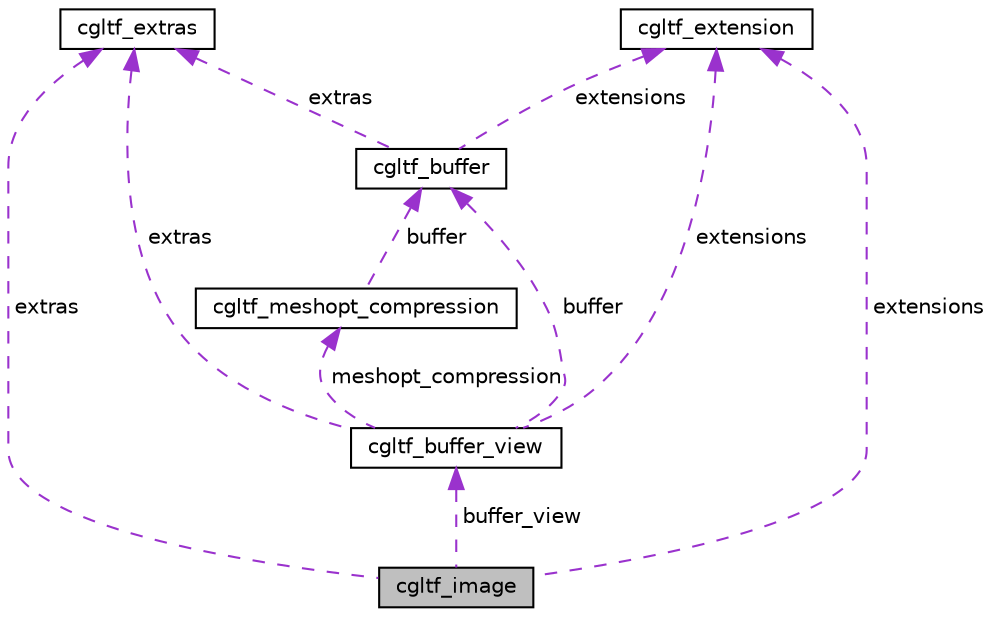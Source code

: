 digraph "cgltf_image"
{
 // LATEX_PDF_SIZE
  edge [fontname="Helvetica",fontsize="10",labelfontname="Helvetica",labelfontsize="10"];
  node [fontname="Helvetica",fontsize="10",shape=record];
  Node1 [label="cgltf_image",height=0.2,width=0.4,color="black", fillcolor="grey75", style="filled", fontcolor="black",tooltip=" "];
  Node2 -> Node1 [dir="back",color="darkorchid3",fontsize="10",style="dashed",label=" buffer_view" ,fontname="Helvetica"];
  Node2 [label="cgltf_buffer_view",height=0.2,width=0.4,color="black", fillcolor="white", style="filled",URL="$structcgltf__buffer__view.html",tooltip=" "];
  Node3 -> Node2 [dir="back",color="darkorchid3",fontsize="10",style="dashed",label=" buffer" ,fontname="Helvetica"];
  Node3 [label="cgltf_buffer",height=0.2,width=0.4,color="black", fillcolor="white", style="filled",URL="$structcgltf__buffer.html",tooltip=" "];
  Node4 -> Node3 [dir="back",color="darkorchid3",fontsize="10",style="dashed",label=" extras" ,fontname="Helvetica"];
  Node4 [label="cgltf_extras",height=0.2,width=0.4,color="black", fillcolor="white", style="filled",URL="$structcgltf__extras.html",tooltip=" "];
  Node5 -> Node3 [dir="back",color="darkorchid3",fontsize="10",style="dashed",label=" extensions" ,fontname="Helvetica"];
  Node5 [label="cgltf_extension",height=0.2,width=0.4,color="black", fillcolor="white", style="filled",URL="$structcgltf__extension.html",tooltip=" "];
  Node6 -> Node2 [dir="back",color="darkorchid3",fontsize="10",style="dashed",label=" meshopt_compression" ,fontname="Helvetica"];
  Node6 [label="cgltf_meshopt_compression",height=0.2,width=0.4,color="black", fillcolor="white", style="filled",URL="$structcgltf__meshopt__compression.html",tooltip=" "];
  Node3 -> Node6 [dir="back",color="darkorchid3",fontsize="10",style="dashed",label=" buffer" ,fontname="Helvetica"];
  Node4 -> Node2 [dir="back",color="darkorchid3",fontsize="10",style="dashed",label=" extras" ,fontname="Helvetica"];
  Node5 -> Node2 [dir="back",color="darkorchid3",fontsize="10",style="dashed",label=" extensions" ,fontname="Helvetica"];
  Node4 -> Node1 [dir="back",color="darkorchid3",fontsize="10",style="dashed",label=" extras" ,fontname="Helvetica"];
  Node5 -> Node1 [dir="back",color="darkorchid3",fontsize="10",style="dashed",label=" extensions" ,fontname="Helvetica"];
}
